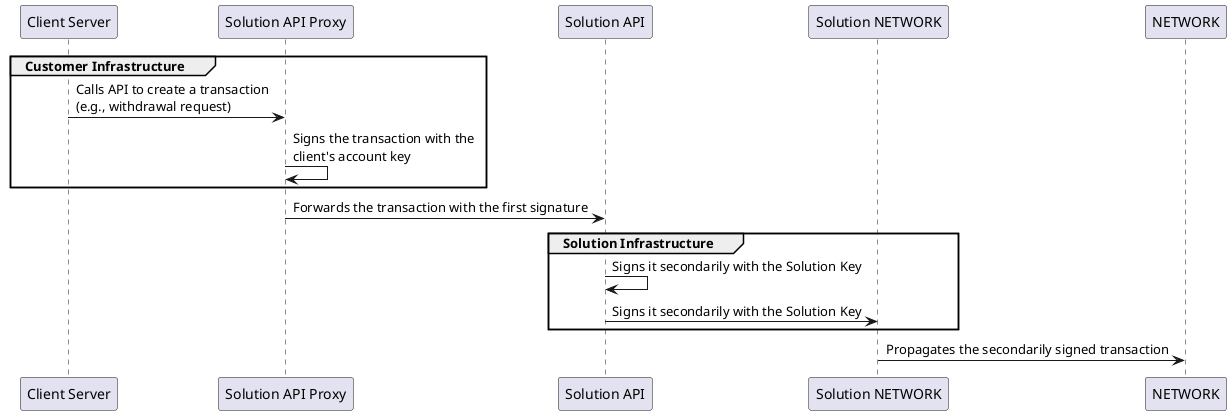 @startuml
participant "Client Server" as Client
participant "Solution API Proxy" as Proxy
participant "Solution API" as API
participant "Solution NETWORK" as S_NETWORK
participant "NETWORK" as NETWORK

group Customer Infrastructure
    Client -> Proxy : Calls API to create a transaction\n(e.g., withdrawal request)
    Proxy -> Proxy : Signs the transaction with the\nclient's account key
end

Proxy -> API : Forwards the transaction with the first signature

group Solution Infrastructure
    API -> API : Signs it secondarily with the Solution Key
    API -> S_NETWORK : Signs it secondarily with the Solution Key
end

S_NETWORK -> NETWORK : Propagates the secondarily signed transaction

@enduml
